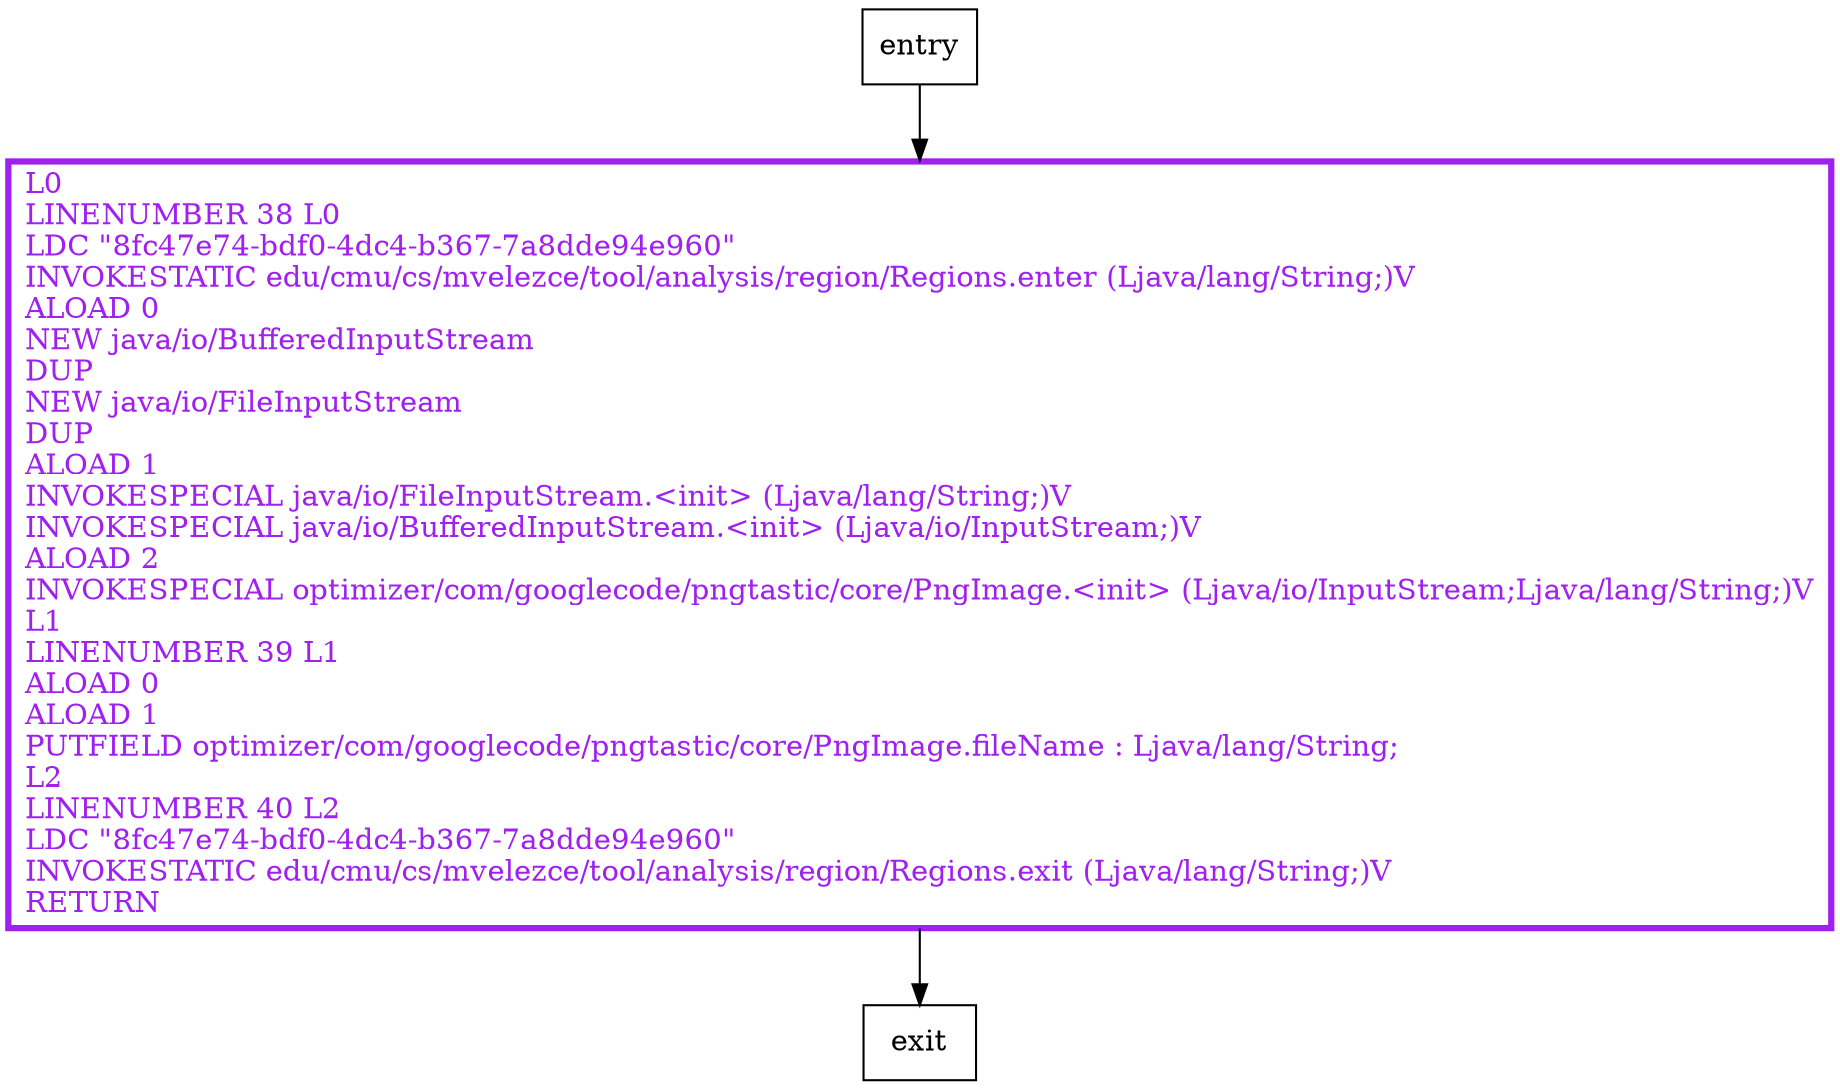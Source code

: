 digraph <init> {
node [shape=record];
1760876221 [label="L0\lLINENUMBER 38 L0\lLDC \"8fc47e74-bdf0-4dc4-b367-7a8dde94e960\"\lINVOKESTATIC edu/cmu/cs/mvelezce/tool/analysis/region/Regions.enter (Ljava/lang/String;)V\lALOAD 0\lNEW java/io/BufferedInputStream\lDUP\lNEW java/io/FileInputStream\lDUP\lALOAD 1\lINVOKESPECIAL java/io/FileInputStream.\<init\> (Ljava/lang/String;)V\lINVOKESPECIAL java/io/BufferedInputStream.\<init\> (Ljava/io/InputStream;)V\lALOAD 2\lINVOKESPECIAL optimizer/com/googlecode/pngtastic/core/PngImage.\<init\> (Ljava/io/InputStream;Ljava/lang/String;)V\lL1\lLINENUMBER 39 L1\lALOAD 0\lALOAD 1\lPUTFIELD optimizer/com/googlecode/pngtastic/core/PngImage.fileName : Ljava/lang/String;\lL2\lLINENUMBER 40 L2\lLDC \"8fc47e74-bdf0-4dc4-b367-7a8dde94e960\"\lINVOKESTATIC edu/cmu/cs/mvelezce/tool/analysis/region/Regions.exit (Ljava/lang/String;)V\lRETURN\l"];
entry;
exit;
entry -> 1760876221;
1760876221 -> exit;
1760876221[fontcolor="purple", penwidth=3, color="purple"];
}
